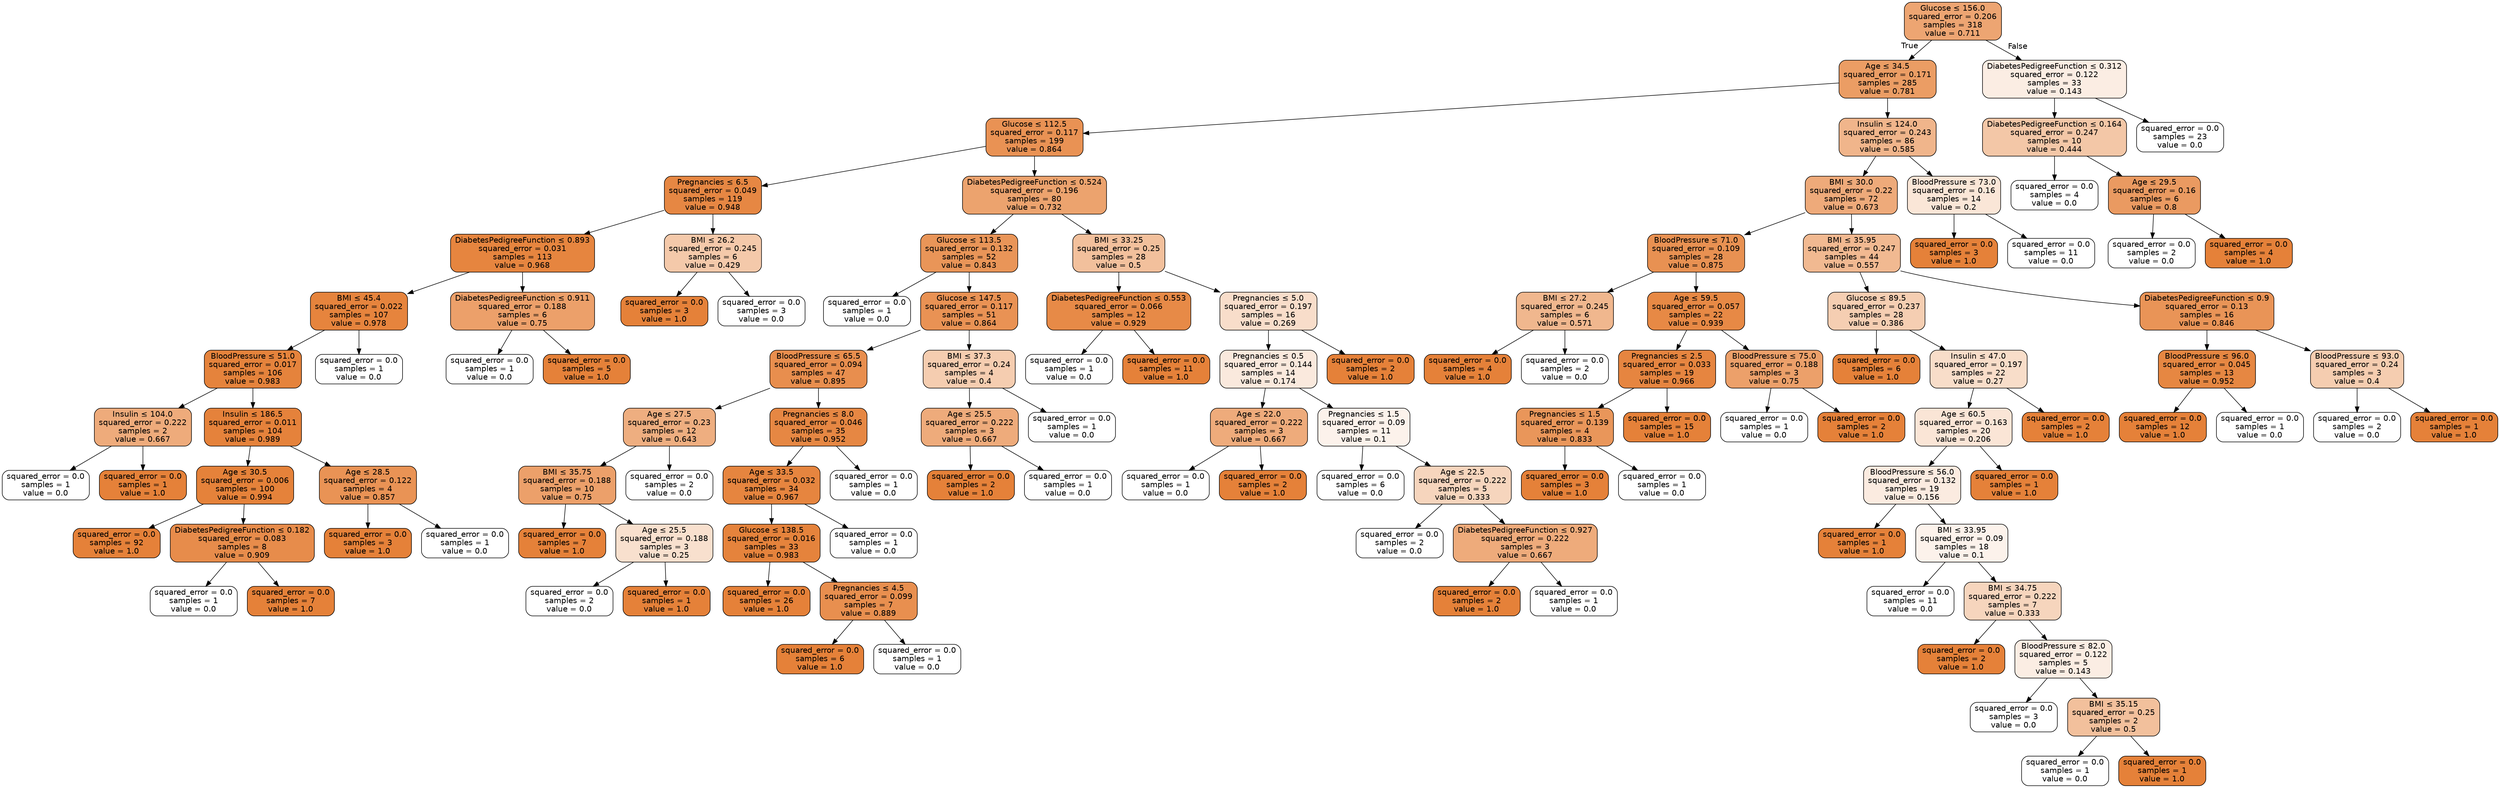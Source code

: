 digraph Tree {
node [shape=box, style="filled, rounded", color="black", fontname="helvetica"] ;
edge [fontname="helvetica"] ;
0 [label=<Glucose &le; 156.0<br/>squared_error = 0.206<br/>samples = 318<br/>value = 0.711>, fillcolor="#eda572"] ;
1 [label=<Age &le; 34.5<br/>squared_error = 0.171<br/>samples = 285<br/>value = 0.781>, fillcolor="#eb9d64"] ;
0 -> 1 [labeldistance=2.5, labelangle=45, headlabel="True"] ;
2 [label=<Glucose &le; 112.5<br/>squared_error = 0.117<br/>samples = 199<br/>value = 0.864>, fillcolor="#e99254"] ;
1 -> 2 ;
3 [label=<Pregnancies &le; 6.5<br/>squared_error = 0.049<br/>samples = 119<br/>value = 0.948>, fillcolor="#e68743"] ;
2 -> 3 ;
4 [label=<DiabetesPedigreeFunction &le; 0.893<br/>squared_error = 0.031<br/>samples = 113<br/>value = 0.968>, fillcolor="#e6853f"] ;
3 -> 4 ;
5 [label=<BMI &le; 45.4<br/>squared_error = 0.022<br/>samples = 107<br/>value = 0.978>, fillcolor="#e6843d"] ;
4 -> 5 ;
6 [label=<BloodPressure &le; 51.0<br/>squared_error = 0.017<br/>samples = 106<br/>value = 0.983>, fillcolor="#e5833c"] ;
5 -> 6 ;
7 [label=<Insulin &le; 104.0<br/>squared_error = 0.222<br/>samples = 2<br/>value = 0.667>, fillcolor="#eeab7b"] ;
6 -> 7 ;
8 [label=<squared_error = 0.0<br/>samples = 1<br/>value = 0.0>, fillcolor="#ffffff"] ;
7 -> 8 ;
9 [label=<squared_error = 0.0<br/>samples = 1<br/>value = 1.0>, fillcolor="#e58139"] ;
7 -> 9 ;
10 [label=<Insulin &le; 186.5<br/>squared_error = 0.011<br/>samples = 104<br/>value = 0.989>, fillcolor="#e5823b"] ;
6 -> 10 ;
11 [label=<Age &le; 30.5<br/>squared_error = 0.006<br/>samples = 100<br/>value = 0.994>, fillcolor="#e5823a"] ;
10 -> 11 ;
12 [label=<squared_error = 0.0<br/>samples = 92<br/>value = 1.0>, fillcolor="#e58139"] ;
11 -> 12 ;
13 [label=<DiabetesPedigreeFunction &le; 0.182<br/>squared_error = 0.083<br/>samples = 8<br/>value = 0.909>, fillcolor="#e78c4b"] ;
11 -> 13 ;
14 [label=<squared_error = 0.0<br/>samples = 1<br/>value = 0.0>, fillcolor="#ffffff"] ;
13 -> 14 ;
15 [label=<squared_error = 0.0<br/>samples = 7<br/>value = 1.0>, fillcolor="#e58139"] ;
13 -> 15 ;
16 [label=<Age &le; 28.5<br/>squared_error = 0.122<br/>samples = 4<br/>value = 0.857>, fillcolor="#e99355"] ;
10 -> 16 ;
17 [label=<squared_error = 0.0<br/>samples = 3<br/>value = 1.0>, fillcolor="#e58139"] ;
16 -> 17 ;
18 [label=<squared_error = 0.0<br/>samples = 1<br/>value = 0.0>, fillcolor="#ffffff"] ;
16 -> 18 ;
19 [label=<squared_error = 0.0<br/>samples = 1<br/>value = 0.0>, fillcolor="#ffffff"] ;
5 -> 19 ;
20 [label=<DiabetesPedigreeFunction &le; 0.911<br/>squared_error = 0.188<br/>samples = 6<br/>value = 0.75>, fillcolor="#eca06a"] ;
4 -> 20 ;
21 [label=<squared_error = 0.0<br/>samples = 1<br/>value = 0.0>, fillcolor="#ffffff"] ;
20 -> 21 ;
22 [label=<squared_error = 0.0<br/>samples = 5<br/>value = 1.0>, fillcolor="#e58139"] ;
20 -> 22 ;
23 [label=<BMI &le; 26.2<br/>squared_error = 0.245<br/>samples = 6<br/>value = 0.429>, fillcolor="#f4c9aa"] ;
3 -> 23 ;
24 [label=<squared_error = 0.0<br/>samples = 3<br/>value = 1.0>, fillcolor="#e58139"] ;
23 -> 24 ;
25 [label=<squared_error = 0.0<br/>samples = 3<br/>value = 0.0>, fillcolor="#ffffff"] ;
23 -> 25 ;
26 [label=<DiabetesPedigreeFunction &le; 0.524<br/>squared_error = 0.196<br/>samples = 80<br/>value = 0.732>, fillcolor="#eca36e"] ;
2 -> 26 ;
27 [label=<Glucose &le; 113.5<br/>squared_error = 0.132<br/>samples = 52<br/>value = 0.843>, fillcolor="#e99558"] ;
26 -> 27 ;
28 [label=<squared_error = 0.0<br/>samples = 1<br/>value = 0.0>, fillcolor="#ffffff"] ;
27 -> 28 ;
29 [label=<Glucose &le; 147.5<br/>squared_error = 0.117<br/>samples = 51<br/>value = 0.864>, fillcolor="#e99254"] ;
27 -> 29 ;
30 [label=<BloodPressure &le; 65.5<br/>squared_error = 0.094<br/>samples = 47<br/>value = 0.895>, fillcolor="#e88e4e"] ;
29 -> 30 ;
31 [label=<Age &le; 27.5<br/>squared_error = 0.23<br/>samples = 12<br/>value = 0.643>, fillcolor="#eeae80"] ;
30 -> 31 ;
32 [label=<BMI &le; 35.75<br/>squared_error = 0.188<br/>samples = 10<br/>value = 0.75>, fillcolor="#eca06a"] ;
31 -> 32 ;
33 [label=<squared_error = 0.0<br/>samples = 7<br/>value = 1.0>, fillcolor="#e58139"] ;
32 -> 33 ;
34 [label=<Age &le; 25.5<br/>squared_error = 0.188<br/>samples = 3<br/>value = 0.25>, fillcolor="#f8e0ce"] ;
32 -> 34 ;
35 [label=<squared_error = 0.0<br/>samples = 2<br/>value = 0.0>, fillcolor="#ffffff"] ;
34 -> 35 ;
36 [label=<squared_error = 0.0<br/>samples = 1<br/>value = 1.0>, fillcolor="#e58139"] ;
34 -> 36 ;
37 [label=<squared_error = 0.0<br/>samples = 2<br/>value = 0.0>, fillcolor="#ffffff"] ;
31 -> 37 ;
38 [label=<Pregnancies &le; 8.0<br/>squared_error = 0.046<br/>samples = 35<br/>value = 0.952>, fillcolor="#e68743"] ;
30 -> 38 ;
39 [label=<Age &le; 33.5<br/>squared_error = 0.032<br/>samples = 34<br/>value = 0.967>, fillcolor="#e6853f"] ;
38 -> 39 ;
40 [label=<Glucose &le; 138.5<br/>squared_error = 0.016<br/>samples = 33<br/>value = 0.983>, fillcolor="#e5833c"] ;
39 -> 40 ;
41 [label=<squared_error = 0.0<br/>samples = 26<br/>value = 1.0>, fillcolor="#e58139"] ;
40 -> 41 ;
42 [label=<Pregnancies &le; 4.5<br/>squared_error = 0.099<br/>samples = 7<br/>value = 0.889>, fillcolor="#e88f4f"] ;
40 -> 42 ;
43 [label=<squared_error = 0.0<br/>samples = 6<br/>value = 1.0>, fillcolor="#e58139"] ;
42 -> 43 ;
44 [label=<squared_error = 0.0<br/>samples = 1<br/>value = 0.0>, fillcolor="#ffffff"] ;
42 -> 44 ;
45 [label=<squared_error = 0.0<br/>samples = 1<br/>value = 0.0>, fillcolor="#ffffff"] ;
39 -> 45 ;
46 [label=<squared_error = 0.0<br/>samples = 1<br/>value = 0.0>, fillcolor="#ffffff"] ;
38 -> 46 ;
47 [label=<BMI &le; 37.3<br/>squared_error = 0.24<br/>samples = 4<br/>value = 0.4>, fillcolor="#f5cdb0"] ;
29 -> 47 ;
48 [label=<Age &le; 25.5<br/>squared_error = 0.222<br/>samples = 3<br/>value = 0.667>, fillcolor="#eeab7b"] ;
47 -> 48 ;
49 [label=<squared_error = 0.0<br/>samples = 2<br/>value = 1.0>, fillcolor="#e58139"] ;
48 -> 49 ;
50 [label=<squared_error = 0.0<br/>samples = 1<br/>value = 0.0>, fillcolor="#ffffff"] ;
48 -> 50 ;
51 [label=<squared_error = 0.0<br/>samples = 1<br/>value = 0.0>, fillcolor="#ffffff"] ;
47 -> 51 ;
52 [label=<BMI &le; 33.25<br/>squared_error = 0.25<br/>samples = 28<br/>value = 0.5>, fillcolor="#f2c09c"] ;
26 -> 52 ;
53 [label=<DiabetesPedigreeFunction &le; 0.553<br/>squared_error = 0.066<br/>samples = 12<br/>value = 0.929>, fillcolor="#e78a47"] ;
52 -> 53 ;
54 [label=<squared_error = 0.0<br/>samples = 1<br/>value = 0.0>, fillcolor="#ffffff"] ;
53 -> 54 ;
55 [label=<squared_error = 0.0<br/>samples = 11<br/>value = 1.0>, fillcolor="#e58139"] ;
53 -> 55 ;
56 [label=<Pregnancies &le; 5.0<br/>squared_error = 0.197<br/>samples = 16<br/>value = 0.269>, fillcolor="#f8ddca"] ;
52 -> 56 ;
57 [label=<Pregnancies &le; 0.5<br/>squared_error = 0.144<br/>samples = 14<br/>value = 0.174>, fillcolor="#fae9dd"] ;
56 -> 57 ;
58 [label=<Age &le; 22.0<br/>squared_error = 0.222<br/>samples = 3<br/>value = 0.667>, fillcolor="#eeab7b"] ;
57 -> 58 ;
59 [label=<squared_error = 0.0<br/>samples = 1<br/>value = 0.0>, fillcolor="#ffffff"] ;
58 -> 59 ;
60 [label=<squared_error = 0.0<br/>samples = 2<br/>value = 1.0>, fillcolor="#e58139"] ;
58 -> 60 ;
61 [label=<Pregnancies &le; 1.5<br/>squared_error = 0.09<br/>samples = 11<br/>value = 0.1>, fillcolor="#fcf2eb"] ;
57 -> 61 ;
62 [label=<squared_error = 0.0<br/>samples = 6<br/>value = 0.0>, fillcolor="#ffffff"] ;
61 -> 62 ;
63 [label=<Age &le; 22.5<br/>squared_error = 0.222<br/>samples = 5<br/>value = 0.333>, fillcolor="#f6d5bd"] ;
61 -> 63 ;
64 [label=<squared_error = 0.0<br/>samples = 2<br/>value = 0.0>, fillcolor="#ffffff"] ;
63 -> 64 ;
65 [label=<DiabetesPedigreeFunction &le; 0.927<br/>squared_error = 0.222<br/>samples = 3<br/>value = 0.667>, fillcolor="#eeab7b"] ;
63 -> 65 ;
66 [label=<squared_error = 0.0<br/>samples = 2<br/>value = 1.0>, fillcolor="#e58139"] ;
65 -> 66 ;
67 [label=<squared_error = 0.0<br/>samples = 1<br/>value = 0.0>, fillcolor="#ffffff"] ;
65 -> 67 ;
68 [label=<squared_error = 0.0<br/>samples = 2<br/>value = 1.0>, fillcolor="#e58139"] ;
56 -> 68 ;
69 [label=<Insulin &le; 124.0<br/>squared_error = 0.243<br/>samples = 86<br/>value = 0.585>, fillcolor="#f0b58b"] ;
1 -> 69 ;
70 [label=<BMI &le; 30.0<br/>squared_error = 0.22<br/>samples = 72<br/>value = 0.673>, fillcolor="#eeaa7a"] ;
69 -> 70 ;
71 [label=<BloodPressure &le; 71.0<br/>squared_error = 0.109<br/>samples = 28<br/>value = 0.875>, fillcolor="#e89152"] ;
70 -> 71 ;
72 [label=<BMI &le; 27.2<br/>squared_error = 0.245<br/>samples = 6<br/>value = 0.571>, fillcolor="#f0b78e"] ;
71 -> 72 ;
73 [label=<squared_error = 0.0<br/>samples = 4<br/>value = 1.0>, fillcolor="#e58139"] ;
72 -> 73 ;
74 [label=<squared_error = 0.0<br/>samples = 2<br/>value = 0.0>, fillcolor="#ffffff"] ;
72 -> 74 ;
75 [label=<Age &le; 59.5<br/>squared_error = 0.057<br/>samples = 22<br/>value = 0.939>, fillcolor="#e78945"] ;
71 -> 75 ;
76 [label=<Pregnancies &le; 2.5<br/>squared_error = 0.033<br/>samples = 19<br/>value = 0.966>, fillcolor="#e68540"] ;
75 -> 76 ;
77 [label=<Pregnancies &le; 1.5<br/>squared_error = 0.139<br/>samples = 4<br/>value = 0.833>, fillcolor="#e9965a"] ;
76 -> 77 ;
78 [label=<squared_error = 0.0<br/>samples = 3<br/>value = 1.0>, fillcolor="#e58139"] ;
77 -> 78 ;
79 [label=<squared_error = 0.0<br/>samples = 1<br/>value = 0.0>, fillcolor="#ffffff"] ;
77 -> 79 ;
80 [label=<squared_error = 0.0<br/>samples = 15<br/>value = 1.0>, fillcolor="#e58139"] ;
76 -> 80 ;
81 [label=<BloodPressure &le; 75.0<br/>squared_error = 0.188<br/>samples = 3<br/>value = 0.75>, fillcolor="#eca06a"] ;
75 -> 81 ;
82 [label=<squared_error = 0.0<br/>samples = 1<br/>value = 0.0>, fillcolor="#ffffff"] ;
81 -> 82 ;
83 [label=<squared_error = 0.0<br/>samples = 2<br/>value = 1.0>, fillcolor="#e58139"] ;
81 -> 83 ;
84 [label=<BMI &le; 35.95<br/>squared_error = 0.247<br/>samples = 44<br/>value = 0.557>, fillcolor="#f1b991"] ;
70 -> 84 ;
85 [label=<Glucose &le; 89.5<br/>squared_error = 0.237<br/>samples = 28<br/>value = 0.386>, fillcolor="#f5ceb2"] ;
84 -> 85 ;
86 [label=<squared_error = 0.0<br/>samples = 6<br/>value = 1.0>, fillcolor="#e58139"] ;
85 -> 86 ;
87 [label=<Insulin &le; 47.0<br/>squared_error = 0.197<br/>samples = 22<br/>value = 0.27>, fillcolor="#f8ddc9"] ;
85 -> 87 ;
88 [label=<Age &le; 60.5<br/>squared_error = 0.163<br/>samples = 20<br/>value = 0.206>, fillcolor="#fae5d6"] ;
87 -> 88 ;
89 [label=<BloodPressure &le; 56.0<br/>squared_error = 0.132<br/>samples = 19<br/>value = 0.156>, fillcolor="#fbebe0"] ;
88 -> 89 ;
90 [label=<squared_error = 0.0<br/>samples = 1<br/>value = 1.0>, fillcolor="#e58139"] ;
89 -> 90 ;
91 [label=<BMI &le; 33.95<br/>squared_error = 0.09<br/>samples = 18<br/>value = 0.1>, fillcolor="#fcf2eb"] ;
89 -> 91 ;
92 [label=<squared_error = 0.0<br/>samples = 11<br/>value = 0.0>, fillcolor="#ffffff"] ;
91 -> 92 ;
93 [label=<BMI &le; 34.75<br/>squared_error = 0.222<br/>samples = 7<br/>value = 0.333>, fillcolor="#f6d5bd"] ;
91 -> 93 ;
94 [label=<squared_error = 0.0<br/>samples = 2<br/>value = 1.0>, fillcolor="#e58139"] ;
93 -> 94 ;
95 [label=<BloodPressure &le; 82.0<br/>squared_error = 0.122<br/>samples = 5<br/>value = 0.143>, fillcolor="#fbede3"] ;
93 -> 95 ;
96 [label=<squared_error = 0.0<br/>samples = 3<br/>value = 0.0>, fillcolor="#ffffff"] ;
95 -> 96 ;
97 [label=<BMI &le; 35.15<br/>squared_error = 0.25<br/>samples = 2<br/>value = 0.5>, fillcolor="#f2c09c"] ;
95 -> 97 ;
98 [label=<squared_error = 0.0<br/>samples = 1<br/>value = 0.0>, fillcolor="#ffffff"] ;
97 -> 98 ;
99 [label=<squared_error = 0.0<br/>samples = 1<br/>value = 1.0>, fillcolor="#e58139"] ;
97 -> 99 ;
100 [label=<squared_error = 0.0<br/>samples = 1<br/>value = 1.0>, fillcolor="#e58139"] ;
88 -> 100 ;
101 [label=<squared_error = 0.0<br/>samples = 2<br/>value = 1.0>, fillcolor="#e58139"] ;
87 -> 101 ;
102 [label=<DiabetesPedigreeFunction &le; 0.9<br/>squared_error = 0.13<br/>samples = 16<br/>value = 0.846>, fillcolor="#e99457"] ;
84 -> 102 ;
103 [label=<BloodPressure &le; 96.0<br/>squared_error = 0.045<br/>samples = 13<br/>value = 0.952>, fillcolor="#e68742"] ;
102 -> 103 ;
104 [label=<squared_error = 0.0<br/>samples = 12<br/>value = 1.0>, fillcolor="#e58139"] ;
103 -> 104 ;
105 [label=<squared_error = 0.0<br/>samples = 1<br/>value = 0.0>, fillcolor="#ffffff"] ;
103 -> 105 ;
106 [label=<BloodPressure &le; 93.0<br/>squared_error = 0.24<br/>samples = 3<br/>value = 0.4>, fillcolor="#f5cdb0"] ;
102 -> 106 ;
107 [label=<squared_error = 0.0<br/>samples = 2<br/>value = 0.0>, fillcolor="#ffffff"] ;
106 -> 107 ;
108 [label=<squared_error = 0.0<br/>samples = 1<br/>value = 1.0>, fillcolor="#e58139"] ;
106 -> 108 ;
109 [label=<BloodPressure &le; 73.0<br/>squared_error = 0.16<br/>samples = 14<br/>value = 0.2>, fillcolor="#fae6d7"] ;
69 -> 109 ;
110 [label=<squared_error = 0.0<br/>samples = 3<br/>value = 1.0>, fillcolor="#e58139"] ;
109 -> 110 ;
111 [label=<squared_error = 0.0<br/>samples = 11<br/>value = 0.0>, fillcolor="#ffffff"] ;
109 -> 111 ;
112 [label=<DiabetesPedigreeFunction &le; 0.312<br/>squared_error = 0.122<br/>samples = 33<br/>value = 0.143>, fillcolor="#fbede3"] ;
0 -> 112 [labeldistance=2.5, labelangle=-45, headlabel="False"] ;
113 [label=<DiabetesPedigreeFunction &le; 0.164<br/>squared_error = 0.247<br/>samples = 10<br/>value = 0.444>, fillcolor="#f3c7a7"] ;
112 -> 113 ;
114 [label=<squared_error = 0.0<br/>samples = 4<br/>value = 0.0>, fillcolor="#ffffff"] ;
113 -> 114 ;
115 [label=<Age &le; 29.5<br/>squared_error = 0.16<br/>samples = 6<br/>value = 0.8>, fillcolor="#ea9a61"] ;
113 -> 115 ;
116 [label=<squared_error = 0.0<br/>samples = 2<br/>value = 0.0>, fillcolor="#ffffff"] ;
115 -> 116 ;
117 [label=<squared_error = 0.0<br/>samples = 4<br/>value = 1.0>, fillcolor="#e58139"] ;
115 -> 117 ;
118 [label=<squared_error = 0.0<br/>samples = 23<br/>value = 0.0>, fillcolor="#ffffff"] ;
112 -> 118 ;
}